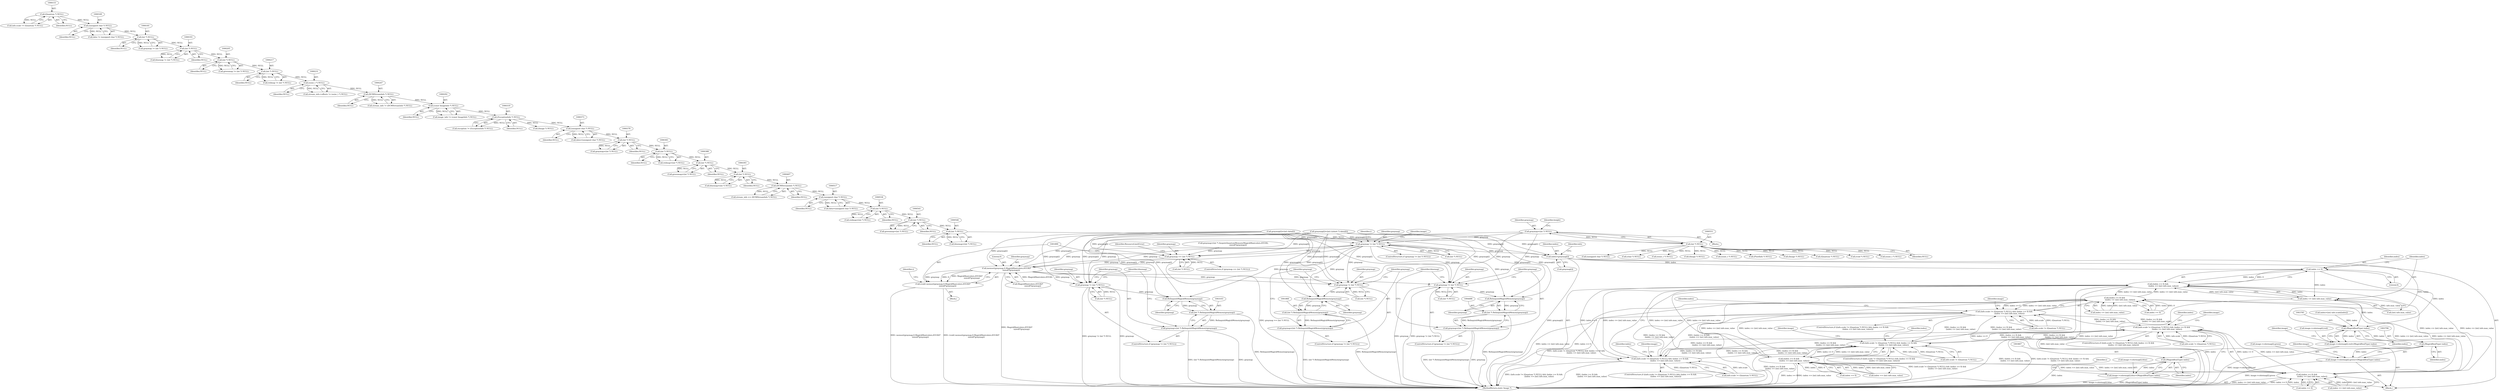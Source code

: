 digraph "0_ImageMagick_6b6bff054d569a77973f2140c0e86366e6168a6c_0@pointer" {
"1000548" [label="(Call,graymap=(int *) NULL)"];
"1000550" [label="(Call,(int *) NULL)"];
"1000545" [label="(Call,(int *) NULL)"];
"1000540" [label="(Call,(int *) NULL)"];
"1000535" [label="(Call,(int *) NULL)"];
"1000516" [label="(Call,(unsigned char *) NULL)"];
"1000406" [label="(Call,(DCMStreamInfo *) NULL)"];
"1000392" [label="(Call,(int *) NULL)"];
"1000387" [label="(Call,(int *) NULL)"];
"1000382" [label="(Call,(int *) NULL)"];
"1000377" [label="(Call,(int *) NULL)"];
"1000372" [label="(Call,(unsigned char *) NULL)"];
"1000318" [label="(Call,(ExceptionInfo *) NULL)"];
"1000291" [label="(Call,(const ImageInfo *) NULL)"];
"1000246" [label="(Call,(DCMStreamInfo *) NULL)"];
"1000230" [label="(Call,(ssize_t *) NULL)"];
"1000216" [label="(Call,(int *) NULL)"];
"1000204" [label="(Call,(int *) NULL)"];
"1000192" [label="(Call,(int *) NULL)"];
"1000180" [label="(Call,(int *) NULL)"];
"1000168" [label="(Call,(unsigned char *) NULL)"];
"1000152" [label="(Call,(Quantum *) NULL)"];
"1001858" [label="(Call,graymap != (int *) NULL)"];
"1001867" [label="(Call,RelinquishMagickMemory(graymap))"];
"1001865" [label="(Call,(int *) RelinquishMagickMemory(graymap))"];
"1001863" [label="(Call,graymap=(int *) RelinquishMagickMemory(graymap))"];
"1003095" [label="(Call,graymap != (int *) NULL)"];
"1003104" [label="(Call,RelinquishMagickMemory(graymap))"];
"1003102" [label="(Call,(int *) RelinquishMagickMemory(graymap))"];
"1003100" [label="(Call,graymap=(int *) RelinquishMagickMemory(graymap))"];
"1003725" [label="(Call,graymap != (int *) NULL)"];
"1001881" [label="(Call,graymap == (int *) NULL)"];
"1001891" [label="(Call,memset(graymap,0,MagickMax(colors,65536)*\n                sizeof(*graymap)))"];
"1001889" [label="(Call,(void) memset(graymap,0,MagickMax(colors,65536)*\n                sizeof(*graymap)))"];
"1004478" [label="(Call,graymap != (int *) NULL)"];
"1004487" [label="(Call,RelinquishMagickMemory(graymap))"];
"1004485" [label="(Call,(int *) RelinquishMagickMemory(graymap))"];
"1004483" [label="(Call,graymap=(int *) RelinquishMagickMemory(graymap))"];
"1003742" [label="(Call,index=graymap[i])"];
"1003757" [label="(Call,index >= 0)"];
"1003756" [label="(Call,(index >= 0) &&\n                  (index <= (int) info.max_value))"];
"1003567" [label="(Call,(index >= 0) &&\n                  (index <= (int) info.max_value))"];
"1003559" [label="(Call,(info.scale != (Quantum *) NULL) && (index >= 0) &&\n                  (index <= (int) info.max_value))"];
"1003622" [label="(Call,(info.scale != (Quantum *) NULL) && (index >= 0) &&\n                  (index <= (int) info.max_value))"];
"1003685" [label="(Call,(info.scale != (Quantum *) NULL) && (index >= 0) &&\n                  (index <= (int) info.max_value))"];
"1003748" [label="(Call,(info.scale != (Quantum *) NULL) && (index >= 0) &&\n                  (index <= (int) info.max_value))"];
"1003630" [label="(Call,(index >= 0) &&\n                  (index <= (int) info.max_value))"];
"1003693" [label="(Call,(index >= 0) &&\n                  (index <= (int) info.max_value))"];
"1003760" [label="(Call,index <= (int) info.max_value)"];
"1003784" [label="(Call,(MagickRealType) index)"];
"1003776" [label="(Call,image->colormap[i].red=(MagickRealType) index)"];
"1003795" [label="(Call,(MagickRealType) index)"];
"1003787" [label="(Call,image->colormap[i].green=(MagickRealType) index)"];
"1003806" [label="(Call,(MagickRealType) index)"];
"1003798" [label="(Call,image->colormap[i].blue=(MagickRealType) index)"];
"1003726" [label="(Identifier,graymap)"];
"1003631" [label="(Call,index >= 0)"];
"1003748" [label="(Call,(info.scale != (Quantum *) NULL) && (index >= 0) &&\n                  (index <= (int) info.max_value))"];
"1000148" [label="(Call,info.scale != (Quantum *) NULL)"];
"1000316" [label="(Call,exception != (ExceptionInfo *) NULL)"];
"1003791" [label="(Identifier,image)"];
"1003571" [label="(Call,index <= (int) info.max_value)"];
"1000387" [label="(Call,(int *) NULL)"];
"1000320" [label="(Identifier,NULL)"];
"1000542" [label="(Identifier,NULL)"];
"1000293" [label="(Identifier,NULL)"];
"1001891" [label="(Call,memset(graymap,0,MagickMax(colors,65536)*\n                sizeof(*graymap)))"];
"1003101" [label="(Identifier,graymap)"];
"1000218" [label="(Identifier,NULL)"];
"1003096" [label="(Identifier,graymap)"];
"1003686" [label="(Call,info.scale != (Quantum *) NULL)"];
"1000543" [label="(Call,bluemap=(int *) NULL)"];
"1004483" [label="(Call,graymap=(int *) RelinquishMagickMemory(graymap))"];
"1000152" [label="(Call,(Quantum *) NULL)"];
"1003684" [label="(ControlStructure,if ((info.scale != (Quantum *) NULL) && (index >= 0) &&\n                  (index <= (int) info.max_value)))"];
"1003751" [label="(Identifier,info)"];
"1004487" [label="(Call,RelinquishMagickMemory(graymap))"];
"1003747" [label="(ControlStructure,if ((info.scale != (Quantum *) NULL) && (index >= 0) &&\n                  (index <= (int) info.max_value)))"];
"1000377" [label="(Call,(int *) NULL)"];
"1003802" [label="(Identifier,image)"];
"1003798" [label="(Call,image->colormap[i].blue=(MagickRealType) index)"];
"1000535" [label="(Call,(int *) NULL)"];
"1001893" [label="(Literal,0)"];
"1000404" [label="(Call,stream_info == (DCMStreamInfo *) NULL)"];
"1000374" [label="(Identifier,NULL)"];
"1003757" [label="(Call,index >= 0)"];
"1003102" [label="(Call,(int *) RelinquishMagickMemory(graymap))"];
"1000204" [label="(Call,(int *) NULL)"];
"1002613" [label="(Call,(Image *) NULL)"];
"1000248" [label="(Identifier,NULL)"];
"1001928" [label="(Call,graymap[i]=(int) ((short *) data)[i])"];
"1001865" [label="(Call,(int *) RelinquishMagickMemory(graymap))"];
"1000392" [label="(Call,(int *) NULL)"];
"1000291" [label="(Call,(const ImageInfo *) NULL)"];
"1003184" [label="(Call,(Quantum *) NULL)"];
"1000384" [label="(Identifier,NULL)"];
"1000385" [label="(Call,greenmap=(int *) NULL)"];
"1003760" [label="(Call,index <= (int) info.max_value)"];
"1000375" [label="(Call,graymap=(int *) NULL)"];
"1000547" [label="(Identifier,NULL)"];
"1003685" [label="(Call,(info.scale != (Quantum *) NULL) && (index >= 0) &&\n                  (index <= (int) info.max_value))"];
"1003567" [label="(Call,(index >= 0) &&\n                  (index <= (int) info.max_value))"];
"1003797" [label="(Identifier,index)"];
"1003568" [label="(Call,index >= 0)"];
"1003642" [label="(Identifier,index)"];
"1003777" [label="(Call,image->colormap[i].red)"];
"1003591" [label="(Identifier,image)"];
"1000154" [label="(Identifier,NULL)"];
"1003724" [label="(ControlStructure,if (graymap != (int *) NULL))"];
"1003097" [label="(Call,(int *) NULL)"];
"1001883" [label="(Call,(int *) NULL)"];
"1003558" [label="(ControlStructure,if ((info.scale != (Quantum *) NULL) && (index >= 0) &&\n                  (index <= (int) info.max_value)))"];
"1000190" [label="(Call,bluemap != (int *) NULL)"];
"1000548" [label="(Call,graymap=(int *) NULL)"];
"1000550" [label="(Call,(int *) NULL)"];
"1002839" [label="(Call,(void *) NULL)"];
"1003812" [label="(Identifier,image)"];
"1003744" [label="(Call,graymap[i])"];
"1001857" [label="(ControlStructure,if (graymap != (int *) NULL))"];
"1001881" [label="(Call,graymap == (int *) NULL)"];
"1000182" [label="(Identifier,NULL)"];
"1000390" [label="(Call,bluemap=(int *) NULL)"];
"1003579" [label="(Identifier,index)"];
"1003784" [label="(Call,(MagickRealType) index)"];
"1001863" [label="(Call,graymap=(int *) RelinquishMagickMemory(graymap))"];
"1003654" [label="(Identifier,image)"];
"1001870" [label="(Identifier,graymap)"];
"1001918" [label="(Call,graymap[i]=(int) data[i])"];
"1001864" [label="(Identifier,graymap)"];
"1003768" [label="(Identifier,index)"];
"1003776" [label="(Call,image->colormap[i].red=(MagickRealType) index)"];
"1003761" [label="(Identifier,index)"];
"1003742" [label="(Call,index=graymap[i])"];
"1002747" [label="(Call,(ssize_t *) NULL)"];
"1003795" [label="(Call,(MagickRealType) index)"];
"1000382" [label="(Call,(int *) NULL)"];
"1000232" [label="(Identifier,NULL)"];
"1003806" [label="(Call,(MagickRealType) index)"];
"1001887" [label="(Identifier,ResourceLimitError)"];
"1000370" [label="(Call,data=(unsigned char *) NULL)"];
"1003727" [label="(Call,(int *) NULL)"];
"1003740" [label="(Identifier,i)"];
"1004479" [label="(Identifier,graymap)"];
"1000194" [label="(Identifier,NULL)"];
"1001889" [label="(Call,(void) memset(graymap,0,MagickMax(colors,65536)*\n                sizeof(*graymap)))"];
"1000554" [label="(Identifier,height)"];
"1001868" [label="(Identifier,graymap)"];
"1001860" [label="(Call,(int *) NULL)"];
"1000168" [label="(Call,(unsigned char *) NULL)"];
"1003104" [label="(Call,RelinquishMagickMemory(graymap))"];
"1000379" [label="(Identifier,NULL)"];
"1004484" [label="(Identifier,graymap)"];
"1003630" [label="(Call,(index >= 0) &&\n                  (index <= (int) info.max_value))"];
"1000372" [label="(Call,(unsigned char *) NULL)"];
"1003559" [label="(Call,(info.scale != (Quantum *) NULL) && (index >= 0) &&\n                  (index <= (int) info.max_value))"];
"1003808" [label="(Identifier,index)"];
"1000552" [label="(Identifier,NULL)"];
"1001858" [label="(Call,graymap != (int *) NULL)"];
"1000533" [label="(Call,redmap=(int *) NULL)"];
"1003741" [label="(Block,)"];
"1003693" [label="(Call,(index >= 0) &&\n                  (index <= (int) info.max_value))"];
"1000226" [label="(Call,stream_info->offsets != (ssize_t *) NULL)"];
"1001102" [label="(Call,(unsigned char *) NULL)"];
"1000518" [label="(Identifier,NULL)"];
"1000170" [label="(Identifier,NULL)"];
"1000206" [label="(Identifier,NULL)"];
"1003732" [label="(Identifier,i)"];
"1003705" [label="(Identifier,index)"];
"1000389" [label="(Identifier,NULL)"];
"1000192" [label="(Call,(int *) NULL)"];
"1001859" [label="(Identifier,graymap)"];
"1000408" [label="(Identifier,NULL)"];
"1000145" [label="(Block,)"];
"1000549" [label="(Identifier,graymap)"];
"1003786" [label="(Identifier,index)"];
"1003100" [label="(Call,graymap=(int *) RelinquishMagickMemory(graymap))"];
"1000180" [label="(Call,(int *) NULL)"];
"1003105" [label="(Identifier,graymap)"];
"1000244" [label="(Call,stream_info != (DCMStreamInfo *) NULL)"];
"1001892" [label="(Identifier,graymap)"];
"1003694" [label="(Call,index >= 0)"];
"1003697" [label="(Call,index <= (int) info.max_value)"];
"1001903" [label="(Identifier,i)"];
"1003634" [label="(Call,index <= (int) info.max_value)"];
"1004480" [label="(Call,(int *) NULL)"];
"1001882" [label="(Identifier,graymap)"];
"1001011" [label="(Call,(char *) NULL)"];
"1004539" [label="(MethodReturn,static Image *)"];
"1001869" [label="(Call,graymap=(int *) AcquireQuantumMemory(MagickMax(colors,65536),\n                sizeof(*graymap)))"];
"1004440" [label="(Call,(ssize_t *) NULL)"];
"1003788" [label="(Call,image->colormap[i].green)"];
"1001835" [label="(Block,)"];
"1000230" [label="(Call,(ssize_t *) NULL)"];
"1004409" [label="(Call,(Image *) NULL)"];
"1000349" [label="(Call,(Image *) NULL)"];
"1000214" [label="(Call,redmap != (int *) NULL)"];
"1003366" [label="(Call,(ssize_t *) NULL)"];
"1003725" [label="(Call,graymap != (int *) NULL)"];
"1003500" [label="(Call,(PixelInfo *) NULL)"];
"1004488" [label="(Identifier,graymap)"];
"1003621" [label="(ControlStructure,if ((info.scale != (Quantum *) NULL) && (index >= 0) &&\n                  (index <= (int) info.max_value)))"];
"1000246" [label="(Call,(DCMStreamInfo *) NULL)"];
"1003780" [label="(Identifier,image)"];
"1000380" [label="(Call,redmap=(int *) NULL)"];
"1000516" [label="(Call,(unsigned char *) NULL)"];
"1000318" [label="(Call,(ExceptionInfo *) NULL)"];
"1003756" [label="(Call,(index >= 0) &&\n                  (index <= (int) info.max_value))"];
"1000216" [label="(Call,(int *) NULL)"];
"1000394" [label="(Identifier,NULL)"];
"1003622" [label="(Call,(info.scale != (Quantum *) NULL) && (index >= 0) &&\n                  (index <= (int) info.max_value))"];
"1004485" [label="(Call,(int *) RelinquishMagickMemory(graymap))"];
"1004478" [label="(Call,graymap != (int *) NULL)"];
"1000538" [label="(Call,greenmap=(int *) NULL)"];
"1003095" [label="(Call,graymap != (int *) NULL)"];
"1000166" [label="(Call,data != (unsigned char *) NULL)"];
"1001894" [label="(Call,MagickMax(colors,65536)*\n                sizeof(*graymap))"];
"1003743" [label="(Identifier,index)"];
"1000202" [label="(Call,greenmap != (int *) NULL)"];
"1003094" [label="(ControlStructure,if (graymap != (int *) NULL))"];
"1001867" [label="(Call,RelinquishMagickMemory(graymap))"];
"1000406" [label="(Call,(DCMStreamInfo *) NULL)"];
"1000537" [label="(Identifier,NULL)"];
"1000178" [label="(Call,graymap != (int *) NULL)"];
"1000545" [label="(Call,(int *) NULL)"];
"1000514" [label="(Call,data=(unsigned char *) NULL)"];
"1003560" [label="(Call,info.scale != (Quantum *) NULL)"];
"1003717" [label="(Identifier,image)"];
"1003799" [label="(Call,image->colormap[i].blue)"];
"1004477" [label="(ControlStructure,if (graymap != (int *) NULL))"];
"1003749" [label="(Call,info.scale != (Quantum *) NULL)"];
"1003787" [label="(Call,image->colormap[i].green=(MagickRealType) index)"];
"1000289" [label="(Call,image_info != (const ImageInfo *) NULL)"];
"1003767" [label="(Call,index=(int) info.scale[index])"];
"1003762" [label="(Call,(int) info.max_value)"];
"1003759" [label="(Literal,0)"];
"1004491" [label="(Identifier,bluemap)"];
"1000540" [label="(Call,(int *) NULL)"];
"1003758" [label="(Identifier,index)"];
"1003623" [label="(Call,info.scale != (Quantum *) NULL)"];
"1003108" [label="(Identifier,bluemap)"];
"1001880" [label="(ControlStructure,if (graymap == (int *) NULL))"];
"1000548" -> "1000145"  [label="AST: "];
"1000548" -> "1000550"  [label="CFG: "];
"1000549" -> "1000548"  [label="AST: "];
"1000550" -> "1000548"  [label="AST: "];
"1000554" -> "1000548"  [label="CFG: "];
"1000550" -> "1000548"  [label="DDG: NULL"];
"1000548" -> "1001858"  [label="DDG: graymap"];
"1000548" -> "1003095"  [label="DDG: graymap"];
"1000548" -> "1003725"  [label="DDG: graymap"];
"1000548" -> "1004478"  [label="DDG: graymap"];
"1000550" -> "1000552"  [label="CFG: "];
"1000551" -> "1000550"  [label="AST: "];
"1000552" -> "1000550"  [label="AST: "];
"1000545" -> "1000550"  [label="DDG: NULL"];
"1000550" -> "1001011"  [label="DDG: NULL"];
"1000550" -> "1001102"  [label="DDG: NULL"];
"1000550" -> "1002613"  [label="DDG: NULL"];
"1000550" -> "1002747"  [label="DDG: NULL"];
"1000550" -> "1002839"  [label="DDG: NULL"];
"1000550" -> "1003184"  [label="DDG: NULL"];
"1000550" -> "1003366"  [label="DDG: NULL"];
"1000550" -> "1003500"  [label="DDG: NULL"];
"1000550" -> "1004409"  [label="DDG: NULL"];
"1000550" -> "1004440"  [label="DDG: NULL"];
"1000545" -> "1000543"  [label="AST: "];
"1000545" -> "1000547"  [label="CFG: "];
"1000546" -> "1000545"  [label="AST: "];
"1000547" -> "1000545"  [label="AST: "];
"1000543" -> "1000545"  [label="CFG: "];
"1000545" -> "1000543"  [label="DDG: NULL"];
"1000540" -> "1000545"  [label="DDG: NULL"];
"1000540" -> "1000538"  [label="AST: "];
"1000540" -> "1000542"  [label="CFG: "];
"1000541" -> "1000540"  [label="AST: "];
"1000542" -> "1000540"  [label="AST: "];
"1000538" -> "1000540"  [label="CFG: "];
"1000540" -> "1000538"  [label="DDG: NULL"];
"1000535" -> "1000540"  [label="DDG: NULL"];
"1000535" -> "1000533"  [label="AST: "];
"1000535" -> "1000537"  [label="CFG: "];
"1000536" -> "1000535"  [label="AST: "];
"1000537" -> "1000535"  [label="AST: "];
"1000533" -> "1000535"  [label="CFG: "];
"1000535" -> "1000533"  [label="DDG: NULL"];
"1000516" -> "1000535"  [label="DDG: NULL"];
"1000516" -> "1000514"  [label="AST: "];
"1000516" -> "1000518"  [label="CFG: "];
"1000517" -> "1000516"  [label="AST: "];
"1000518" -> "1000516"  [label="AST: "];
"1000514" -> "1000516"  [label="CFG: "];
"1000516" -> "1000514"  [label="DDG: NULL"];
"1000406" -> "1000516"  [label="DDG: NULL"];
"1000406" -> "1000404"  [label="AST: "];
"1000406" -> "1000408"  [label="CFG: "];
"1000407" -> "1000406"  [label="AST: "];
"1000408" -> "1000406"  [label="AST: "];
"1000404" -> "1000406"  [label="CFG: "];
"1000406" -> "1000404"  [label="DDG: NULL"];
"1000392" -> "1000406"  [label="DDG: NULL"];
"1000392" -> "1000390"  [label="AST: "];
"1000392" -> "1000394"  [label="CFG: "];
"1000393" -> "1000392"  [label="AST: "];
"1000394" -> "1000392"  [label="AST: "];
"1000390" -> "1000392"  [label="CFG: "];
"1000392" -> "1000390"  [label="DDG: NULL"];
"1000387" -> "1000392"  [label="DDG: NULL"];
"1000387" -> "1000385"  [label="AST: "];
"1000387" -> "1000389"  [label="CFG: "];
"1000388" -> "1000387"  [label="AST: "];
"1000389" -> "1000387"  [label="AST: "];
"1000385" -> "1000387"  [label="CFG: "];
"1000387" -> "1000385"  [label="DDG: NULL"];
"1000382" -> "1000387"  [label="DDG: NULL"];
"1000382" -> "1000380"  [label="AST: "];
"1000382" -> "1000384"  [label="CFG: "];
"1000383" -> "1000382"  [label="AST: "];
"1000384" -> "1000382"  [label="AST: "];
"1000380" -> "1000382"  [label="CFG: "];
"1000382" -> "1000380"  [label="DDG: NULL"];
"1000377" -> "1000382"  [label="DDG: NULL"];
"1000377" -> "1000375"  [label="AST: "];
"1000377" -> "1000379"  [label="CFG: "];
"1000378" -> "1000377"  [label="AST: "];
"1000379" -> "1000377"  [label="AST: "];
"1000375" -> "1000377"  [label="CFG: "];
"1000377" -> "1000375"  [label="DDG: NULL"];
"1000372" -> "1000377"  [label="DDG: NULL"];
"1000372" -> "1000370"  [label="AST: "];
"1000372" -> "1000374"  [label="CFG: "];
"1000373" -> "1000372"  [label="AST: "];
"1000374" -> "1000372"  [label="AST: "];
"1000370" -> "1000372"  [label="CFG: "];
"1000372" -> "1000370"  [label="DDG: NULL"];
"1000318" -> "1000372"  [label="DDG: NULL"];
"1000318" -> "1000316"  [label="AST: "];
"1000318" -> "1000320"  [label="CFG: "];
"1000319" -> "1000318"  [label="AST: "];
"1000320" -> "1000318"  [label="AST: "];
"1000316" -> "1000318"  [label="CFG: "];
"1000318" -> "1000316"  [label="DDG: NULL"];
"1000291" -> "1000318"  [label="DDG: NULL"];
"1000318" -> "1000349"  [label="DDG: NULL"];
"1000291" -> "1000289"  [label="AST: "];
"1000291" -> "1000293"  [label="CFG: "];
"1000292" -> "1000291"  [label="AST: "];
"1000293" -> "1000291"  [label="AST: "];
"1000289" -> "1000291"  [label="CFG: "];
"1000291" -> "1000289"  [label="DDG: NULL"];
"1000246" -> "1000291"  [label="DDG: NULL"];
"1000246" -> "1000244"  [label="AST: "];
"1000246" -> "1000248"  [label="CFG: "];
"1000247" -> "1000246"  [label="AST: "];
"1000248" -> "1000246"  [label="AST: "];
"1000244" -> "1000246"  [label="CFG: "];
"1000246" -> "1000244"  [label="DDG: NULL"];
"1000230" -> "1000246"  [label="DDG: NULL"];
"1000230" -> "1000226"  [label="AST: "];
"1000230" -> "1000232"  [label="CFG: "];
"1000231" -> "1000230"  [label="AST: "];
"1000232" -> "1000230"  [label="AST: "];
"1000226" -> "1000230"  [label="CFG: "];
"1000230" -> "1000226"  [label="DDG: NULL"];
"1000216" -> "1000230"  [label="DDG: NULL"];
"1000216" -> "1000214"  [label="AST: "];
"1000216" -> "1000218"  [label="CFG: "];
"1000217" -> "1000216"  [label="AST: "];
"1000218" -> "1000216"  [label="AST: "];
"1000214" -> "1000216"  [label="CFG: "];
"1000216" -> "1000214"  [label="DDG: NULL"];
"1000204" -> "1000216"  [label="DDG: NULL"];
"1000204" -> "1000202"  [label="AST: "];
"1000204" -> "1000206"  [label="CFG: "];
"1000205" -> "1000204"  [label="AST: "];
"1000206" -> "1000204"  [label="AST: "];
"1000202" -> "1000204"  [label="CFG: "];
"1000204" -> "1000202"  [label="DDG: NULL"];
"1000192" -> "1000204"  [label="DDG: NULL"];
"1000192" -> "1000190"  [label="AST: "];
"1000192" -> "1000194"  [label="CFG: "];
"1000193" -> "1000192"  [label="AST: "];
"1000194" -> "1000192"  [label="AST: "];
"1000190" -> "1000192"  [label="CFG: "];
"1000192" -> "1000190"  [label="DDG: NULL"];
"1000180" -> "1000192"  [label="DDG: NULL"];
"1000180" -> "1000178"  [label="AST: "];
"1000180" -> "1000182"  [label="CFG: "];
"1000181" -> "1000180"  [label="AST: "];
"1000182" -> "1000180"  [label="AST: "];
"1000178" -> "1000180"  [label="CFG: "];
"1000180" -> "1000178"  [label="DDG: NULL"];
"1000168" -> "1000180"  [label="DDG: NULL"];
"1000168" -> "1000166"  [label="AST: "];
"1000168" -> "1000170"  [label="CFG: "];
"1000169" -> "1000168"  [label="AST: "];
"1000170" -> "1000168"  [label="AST: "];
"1000166" -> "1000168"  [label="CFG: "];
"1000168" -> "1000166"  [label="DDG: NULL"];
"1000152" -> "1000168"  [label="DDG: NULL"];
"1000152" -> "1000148"  [label="AST: "];
"1000152" -> "1000154"  [label="CFG: "];
"1000153" -> "1000152"  [label="AST: "];
"1000154" -> "1000152"  [label="AST: "];
"1000148" -> "1000152"  [label="CFG: "];
"1000152" -> "1000148"  [label="DDG: NULL"];
"1001858" -> "1001857"  [label="AST: "];
"1001858" -> "1001860"  [label="CFG: "];
"1001859" -> "1001858"  [label="AST: "];
"1001860" -> "1001858"  [label="AST: "];
"1001864" -> "1001858"  [label="CFG: "];
"1001870" -> "1001858"  [label="CFG: "];
"1001928" -> "1001858"  [label="DDG: graymap[i]"];
"1003725" -> "1001858"  [label="DDG: graymap"];
"1001918" -> "1001858"  [label="DDG: graymap[i]"];
"1001891" -> "1001858"  [label="DDG: graymap"];
"1001860" -> "1001858"  [label="DDG: NULL"];
"1001858" -> "1001867"  [label="DDG: graymap"];
"1001867" -> "1001865"  [label="AST: "];
"1001867" -> "1001868"  [label="CFG: "];
"1001868" -> "1001867"  [label="AST: "];
"1001865" -> "1001867"  [label="CFG: "];
"1001867" -> "1001865"  [label="DDG: graymap"];
"1001918" -> "1001867"  [label="DDG: graymap[i]"];
"1001928" -> "1001867"  [label="DDG: graymap[i]"];
"1003725" -> "1001867"  [label="DDG: graymap"];
"1001865" -> "1001863"  [label="AST: "];
"1001866" -> "1001865"  [label="AST: "];
"1001863" -> "1001865"  [label="CFG: "];
"1001865" -> "1004539"  [label="DDG: RelinquishMagickMemory(graymap)"];
"1001865" -> "1001863"  [label="DDG: RelinquishMagickMemory(graymap)"];
"1001863" -> "1001857"  [label="AST: "];
"1001864" -> "1001863"  [label="AST: "];
"1001870" -> "1001863"  [label="CFG: "];
"1001863" -> "1004539"  [label="DDG: (int *) RelinquishMagickMemory(graymap)"];
"1003095" -> "1003094"  [label="AST: "];
"1003095" -> "1003097"  [label="CFG: "];
"1003096" -> "1003095"  [label="AST: "];
"1003097" -> "1003095"  [label="AST: "];
"1003101" -> "1003095"  [label="CFG: "];
"1003108" -> "1003095"  [label="CFG: "];
"1003095" -> "1004539"  [label="DDG: graymap"];
"1003095" -> "1004539"  [label="DDG: graymap != (int *) NULL"];
"1001928" -> "1003095"  [label="DDG: graymap[i]"];
"1003725" -> "1003095"  [label="DDG: graymap"];
"1001918" -> "1003095"  [label="DDG: graymap[i]"];
"1001891" -> "1003095"  [label="DDG: graymap"];
"1003097" -> "1003095"  [label="DDG: NULL"];
"1003095" -> "1003104"  [label="DDG: graymap"];
"1003104" -> "1003102"  [label="AST: "];
"1003104" -> "1003105"  [label="CFG: "];
"1003105" -> "1003104"  [label="AST: "];
"1003102" -> "1003104"  [label="CFG: "];
"1003104" -> "1003102"  [label="DDG: graymap"];
"1001928" -> "1003104"  [label="DDG: graymap[i]"];
"1001918" -> "1003104"  [label="DDG: graymap[i]"];
"1003725" -> "1003104"  [label="DDG: graymap"];
"1003102" -> "1003100"  [label="AST: "];
"1003103" -> "1003102"  [label="AST: "];
"1003100" -> "1003102"  [label="CFG: "];
"1003102" -> "1004539"  [label="DDG: RelinquishMagickMemory(graymap)"];
"1003102" -> "1003100"  [label="DDG: RelinquishMagickMemory(graymap)"];
"1003100" -> "1003094"  [label="AST: "];
"1003101" -> "1003100"  [label="AST: "];
"1003108" -> "1003100"  [label="CFG: "];
"1003100" -> "1004539"  [label="DDG: graymap"];
"1003100" -> "1004539"  [label="DDG: (int *) RelinquishMagickMemory(graymap)"];
"1003725" -> "1003724"  [label="AST: "];
"1003725" -> "1003727"  [label="CFG: "];
"1003726" -> "1003725"  [label="AST: "];
"1003727" -> "1003725"  [label="AST: "];
"1003732" -> "1003725"  [label="CFG: "];
"1003812" -> "1003725"  [label="CFG: "];
"1003725" -> "1001881"  [label="DDG: graymap"];
"1003725" -> "1001891"  [label="DDG: graymap"];
"1001928" -> "1003725"  [label="DDG: graymap[i]"];
"1001918" -> "1003725"  [label="DDG: graymap[i]"];
"1001891" -> "1003725"  [label="DDG: graymap"];
"1003727" -> "1003725"  [label="DDG: NULL"];
"1003725" -> "1003742"  [label="DDG: graymap"];
"1003725" -> "1004478"  [label="DDG: graymap"];
"1003725" -> "1004487"  [label="DDG: graymap"];
"1001881" -> "1001880"  [label="AST: "];
"1001881" -> "1001883"  [label="CFG: "];
"1001882" -> "1001881"  [label="AST: "];
"1001883" -> "1001881"  [label="AST: "];
"1001887" -> "1001881"  [label="CFG: "];
"1001890" -> "1001881"  [label="CFG: "];
"1001881" -> "1004539"  [label="DDG: graymap == (int *) NULL"];
"1001918" -> "1001881"  [label="DDG: graymap[i]"];
"1001869" -> "1001881"  [label="DDG: graymap"];
"1001928" -> "1001881"  [label="DDG: graymap[i]"];
"1001883" -> "1001881"  [label="DDG: NULL"];
"1001881" -> "1001891"  [label="DDG: graymap"];
"1001891" -> "1001889"  [label="AST: "];
"1001891" -> "1001894"  [label="CFG: "];
"1001892" -> "1001891"  [label="AST: "];
"1001893" -> "1001891"  [label="AST: "];
"1001894" -> "1001891"  [label="AST: "];
"1001889" -> "1001891"  [label="CFG: "];
"1001891" -> "1004539"  [label="DDG: MagickMax(colors,65536)*\n                sizeof(*graymap)"];
"1001891" -> "1001889"  [label="DDG: graymap"];
"1001891" -> "1001889"  [label="DDG: 0"];
"1001891" -> "1001889"  [label="DDG: MagickMax(colors,65536)*\n                sizeof(*graymap)"];
"1001928" -> "1001891"  [label="DDG: graymap[i]"];
"1001918" -> "1001891"  [label="DDG: graymap[i]"];
"1001894" -> "1001891"  [label="DDG: MagickMax(colors,65536)"];
"1001891" -> "1004478"  [label="DDG: graymap"];
"1001889" -> "1001835"  [label="AST: "];
"1001890" -> "1001889"  [label="AST: "];
"1001903" -> "1001889"  [label="CFG: "];
"1001889" -> "1004539"  [label="DDG: (void) memset(graymap,0,MagickMax(colors,65536)*\n                sizeof(*graymap))"];
"1001889" -> "1004539"  [label="DDG: memset(graymap,0,MagickMax(colors,65536)*\n                sizeof(*graymap))"];
"1004478" -> "1004477"  [label="AST: "];
"1004478" -> "1004480"  [label="CFG: "];
"1004479" -> "1004478"  [label="AST: "];
"1004480" -> "1004478"  [label="AST: "];
"1004484" -> "1004478"  [label="CFG: "];
"1004491" -> "1004478"  [label="CFG: "];
"1004478" -> "1004539"  [label="DDG: graymap"];
"1004478" -> "1004539"  [label="DDG: graymap != (int *) NULL"];
"1001928" -> "1004478"  [label="DDG: graymap[i]"];
"1001918" -> "1004478"  [label="DDG: graymap[i]"];
"1004480" -> "1004478"  [label="DDG: NULL"];
"1004478" -> "1004487"  [label="DDG: graymap"];
"1004487" -> "1004485"  [label="AST: "];
"1004487" -> "1004488"  [label="CFG: "];
"1004488" -> "1004487"  [label="AST: "];
"1004485" -> "1004487"  [label="CFG: "];
"1004487" -> "1004485"  [label="DDG: graymap"];
"1001928" -> "1004487"  [label="DDG: graymap[i]"];
"1001918" -> "1004487"  [label="DDG: graymap[i]"];
"1004485" -> "1004483"  [label="AST: "];
"1004486" -> "1004485"  [label="AST: "];
"1004483" -> "1004485"  [label="CFG: "];
"1004485" -> "1004539"  [label="DDG: RelinquishMagickMemory(graymap)"];
"1004485" -> "1004483"  [label="DDG: RelinquishMagickMemory(graymap)"];
"1004483" -> "1004477"  [label="AST: "];
"1004484" -> "1004483"  [label="AST: "];
"1004491" -> "1004483"  [label="CFG: "];
"1004483" -> "1004539"  [label="DDG: (int *) RelinquishMagickMemory(graymap)"];
"1004483" -> "1004539"  [label="DDG: graymap"];
"1003742" -> "1003741"  [label="AST: "];
"1003742" -> "1003744"  [label="CFG: "];
"1003743" -> "1003742"  [label="AST: "];
"1003744" -> "1003742"  [label="AST: "];
"1003751" -> "1003742"  [label="CFG: "];
"1003742" -> "1004539"  [label="DDG: graymap[i]"];
"1001928" -> "1003742"  [label="DDG: graymap[i]"];
"1001918" -> "1003742"  [label="DDG: graymap[i]"];
"1003742" -> "1003757"  [label="DDG: index"];
"1003742" -> "1003784"  [label="DDG: index"];
"1003757" -> "1003756"  [label="AST: "];
"1003757" -> "1003759"  [label="CFG: "];
"1003758" -> "1003757"  [label="AST: "];
"1003759" -> "1003757"  [label="AST: "];
"1003761" -> "1003757"  [label="CFG: "];
"1003756" -> "1003757"  [label="CFG: "];
"1003757" -> "1003756"  [label="DDG: index"];
"1003757" -> "1003756"  [label="DDG: 0"];
"1003757" -> "1003760"  [label="DDG: index"];
"1003757" -> "1003784"  [label="DDG: index"];
"1003756" -> "1003748"  [label="AST: "];
"1003756" -> "1003760"  [label="CFG: "];
"1003760" -> "1003756"  [label="AST: "];
"1003748" -> "1003756"  [label="CFG: "];
"1003756" -> "1004539"  [label="DDG: index >= 0"];
"1003756" -> "1004539"  [label="DDG: index <= (int) info.max_value"];
"1003756" -> "1003567"  [label="DDG: index <= (int) info.max_value"];
"1003756" -> "1003630"  [label="DDG: index <= (int) info.max_value"];
"1003756" -> "1003693"  [label="DDG: index <= (int) info.max_value"];
"1003756" -> "1003748"  [label="DDG: index >= 0"];
"1003756" -> "1003748"  [label="DDG: index <= (int) info.max_value"];
"1003760" -> "1003756"  [label="DDG: index"];
"1003760" -> "1003756"  [label="DDG: (int) info.max_value"];
"1003630" -> "1003756"  [label="DDG: index <= (int) info.max_value"];
"1003567" -> "1003756"  [label="DDG: index <= (int) info.max_value"];
"1003693" -> "1003756"  [label="DDG: index <= (int) info.max_value"];
"1003567" -> "1003559"  [label="AST: "];
"1003567" -> "1003568"  [label="CFG: "];
"1003567" -> "1003571"  [label="CFG: "];
"1003568" -> "1003567"  [label="AST: "];
"1003571" -> "1003567"  [label="AST: "];
"1003559" -> "1003567"  [label="CFG: "];
"1003567" -> "1004539"  [label="DDG: index <= (int) info.max_value"];
"1003567" -> "1004539"  [label="DDG: index >= 0"];
"1003567" -> "1003559"  [label="DDG: index >= 0"];
"1003567" -> "1003559"  [label="DDG: index <= (int) info.max_value"];
"1003568" -> "1003567"  [label="DDG: index"];
"1003568" -> "1003567"  [label="DDG: 0"];
"1003630" -> "1003567"  [label="DDG: index <= (int) info.max_value"];
"1003693" -> "1003567"  [label="DDG: index <= (int) info.max_value"];
"1003571" -> "1003567"  [label="DDG: index"];
"1003571" -> "1003567"  [label="DDG: (int) info.max_value"];
"1003567" -> "1003630"  [label="DDG: index <= (int) info.max_value"];
"1003567" -> "1003693"  [label="DDG: index <= (int) info.max_value"];
"1003559" -> "1003558"  [label="AST: "];
"1003559" -> "1003560"  [label="CFG: "];
"1003560" -> "1003559"  [label="AST: "];
"1003579" -> "1003559"  [label="CFG: "];
"1003591" -> "1003559"  [label="CFG: "];
"1003559" -> "1004539"  [label="DDG: (info.scale != (Quantum *) NULL) && (index >= 0) &&\n                  (index <= (int) info.max_value)"];
"1003559" -> "1004539"  [label="DDG: (index >= 0) &&\n                  (index <= (int) info.max_value)"];
"1003560" -> "1003559"  [label="DDG: info.scale"];
"1003560" -> "1003559"  [label="DDG: (Quantum *) NULL"];
"1003685" -> "1003559"  [label="DDG: (index >= 0) &&\n                  (index <= (int) info.max_value)"];
"1003748" -> "1003559"  [label="DDG: (index >= 0) &&\n                  (index <= (int) info.max_value)"];
"1003622" -> "1003559"  [label="DDG: (index >= 0) &&\n                  (index <= (int) info.max_value)"];
"1003559" -> "1003622"  [label="DDG: (index >= 0) &&\n                  (index <= (int) info.max_value)"];
"1003559" -> "1003685"  [label="DDG: (index >= 0) &&\n                  (index <= (int) info.max_value)"];
"1003559" -> "1003748"  [label="DDG: (index >= 0) &&\n                  (index <= (int) info.max_value)"];
"1003622" -> "1003621"  [label="AST: "];
"1003622" -> "1003623"  [label="CFG: "];
"1003622" -> "1003630"  [label="CFG: "];
"1003623" -> "1003622"  [label="AST: "];
"1003630" -> "1003622"  [label="AST: "];
"1003642" -> "1003622"  [label="CFG: "];
"1003654" -> "1003622"  [label="CFG: "];
"1003622" -> "1004539"  [label="DDG: (index >= 0) &&\n                  (index <= (int) info.max_value)"];
"1003622" -> "1004539"  [label="DDG: (info.scale != (Quantum *) NULL) && (index >= 0) &&\n                  (index <= (int) info.max_value)"];
"1003623" -> "1003622"  [label="DDG: info.scale"];
"1003623" -> "1003622"  [label="DDG: (Quantum *) NULL"];
"1003685" -> "1003622"  [label="DDG: (index >= 0) &&\n                  (index <= (int) info.max_value)"];
"1003748" -> "1003622"  [label="DDG: (index >= 0) &&\n                  (index <= (int) info.max_value)"];
"1003630" -> "1003622"  [label="DDG: index >= 0"];
"1003630" -> "1003622"  [label="DDG: index <= (int) info.max_value"];
"1003622" -> "1003685"  [label="DDG: (index >= 0) &&\n                  (index <= (int) info.max_value)"];
"1003622" -> "1003748"  [label="DDG: (index >= 0) &&\n                  (index <= (int) info.max_value)"];
"1003685" -> "1003684"  [label="AST: "];
"1003685" -> "1003686"  [label="CFG: "];
"1003685" -> "1003693"  [label="CFG: "];
"1003686" -> "1003685"  [label="AST: "];
"1003693" -> "1003685"  [label="AST: "];
"1003705" -> "1003685"  [label="CFG: "];
"1003717" -> "1003685"  [label="CFG: "];
"1003685" -> "1004539"  [label="DDG: (index >= 0) &&\n                  (index <= (int) info.max_value)"];
"1003685" -> "1004539"  [label="DDG: (info.scale != (Quantum *) NULL) && (index >= 0) &&\n                  (index <= (int) info.max_value)"];
"1003686" -> "1003685"  [label="DDG: info.scale"];
"1003686" -> "1003685"  [label="DDG: (Quantum *) NULL"];
"1003693" -> "1003685"  [label="DDG: index >= 0"];
"1003693" -> "1003685"  [label="DDG: index <= (int) info.max_value"];
"1003748" -> "1003685"  [label="DDG: (index >= 0) &&\n                  (index <= (int) info.max_value)"];
"1003685" -> "1003748"  [label="DDG: (index >= 0) &&\n                  (index <= (int) info.max_value)"];
"1003748" -> "1003747"  [label="AST: "];
"1003748" -> "1003749"  [label="CFG: "];
"1003749" -> "1003748"  [label="AST: "];
"1003768" -> "1003748"  [label="CFG: "];
"1003780" -> "1003748"  [label="CFG: "];
"1003748" -> "1004539"  [label="DDG: (info.scale != (Quantum *) NULL) && (index >= 0) &&\n                  (index <= (int) info.max_value)"];
"1003748" -> "1004539"  [label="DDG: (index >= 0) &&\n                  (index <= (int) info.max_value)"];
"1003749" -> "1003748"  [label="DDG: info.scale"];
"1003749" -> "1003748"  [label="DDG: (Quantum *) NULL"];
"1003630" -> "1003631"  [label="CFG: "];
"1003630" -> "1003634"  [label="CFG: "];
"1003631" -> "1003630"  [label="AST: "];
"1003634" -> "1003630"  [label="AST: "];
"1003630" -> "1004539"  [label="DDG: index <= (int) info.max_value"];
"1003630" -> "1004539"  [label="DDG: index >= 0"];
"1003631" -> "1003630"  [label="DDG: index"];
"1003631" -> "1003630"  [label="DDG: 0"];
"1003693" -> "1003630"  [label="DDG: index <= (int) info.max_value"];
"1003634" -> "1003630"  [label="DDG: index"];
"1003634" -> "1003630"  [label="DDG: (int) info.max_value"];
"1003630" -> "1003693"  [label="DDG: index <= (int) info.max_value"];
"1003693" -> "1003694"  [label="CFG: "];
"1003693" -> "1003697"  [label="CFG: "];
"1003694" -> "1003693"  [label="AST: "];
"1003697" -> "1003693"  [label="AST: "];
"1003693" -> "1004539"  [label="DDG: index >= 0"];
"1003693" -> "1004539"  [label="DDG: index <= (int) info.max_value"];
"1003694" -> "1003693"  [label="DDG: index"];
"1003694" -> "1003693"  [label="DDG: 0"];
"1003697" -> "1003693"  [label="DDG: index"];
"1003697" -> "1003693"  [label="DDG: (int) info.max_value"];
"1003760" -> "1003762"  [label="CFG: "];
"1003761" -> "1003760"  [label="AST: "];
"1003762" -> "1003760"  [label="AST: "];
"1003760" -> "1004539"  [label="DDG: (int) info.max_value"];
"1003762" -> "1003760"  [label="DDG: info.max_value"];
"1003760" -> "1003784"  [label="DDG: index"];
"1003784" -> "1003776"  [label="AST: "];
"1003784" -> "1003786"  [label="CFG: "];
"1003785" -> "1003784"  [label="AST: "];
"1003786" -> "1003784"  [label="AST: "];
"1003776" -> "1003784"  [label="CFG: "];
"1003784" -> "1003776"  [label="DDG: index"];
"1003767" -> "1003784"  [label="DDG: index"];
"1003784" -> "1003795"  [label="DDG: index"];
"1003776" -> "1003741"  [label="AST: "];
"1003777" -> "1003776"  [label="AST: "];
"1003791" -> "1003776"  [label="CFG: "];
"1003776" -> "1004539"  [label="DDG: image->colormap[i].red"];
"1003795" -> "1003787"  [label="AST: "];
"1003795" -> "1003797"  [label="CFG: "];
"1003796" -> "1003795"  [label="AST: "];
"1003797" -> "1003795"  [label="AST: "];
"1003787" -> "1003795"  [label="CFG: "];
"1003795" -> "1003787"  [label="DDG: index"];
"1003795" -> "1003806"  [label="DDG: index"];
"1003787" -> "1003741"  [label="AST: "];
"1003788" -> "1003787"  [label="AST: "];
"1003802" -> "1003787"  [label="CFG: "];
"1003787" -> "1004539"  [label="DDG: image->colormap[i].green"];
"1003806" -> "1003798"  [label="AST: "];
"1003806" -> "1003808"  [label="CFG: "];
"1003807" -> "1003806"  [label="AST: "];
"1003808" -> "1003806"  [label="AST: "];
"1003798" -> "1003806"  [label="CFG: "];
"1003806" -> "1004539"  [label="DDG: index"];
"1003806" -> "1003798"  [label="DDG: index"];
"1003798" -> "1003741"  [label="AST: "];
"1003799" -> "1003798"  [label="AST: "];
"1003740" -> "1003798"  [label="CFG: "];
"1003798" -> "1004539"  [label="DDG: image->colormap[i].blue"];
"1003798" -> "1004539"  [label="DDG: (MagickRealType) index"];
}
